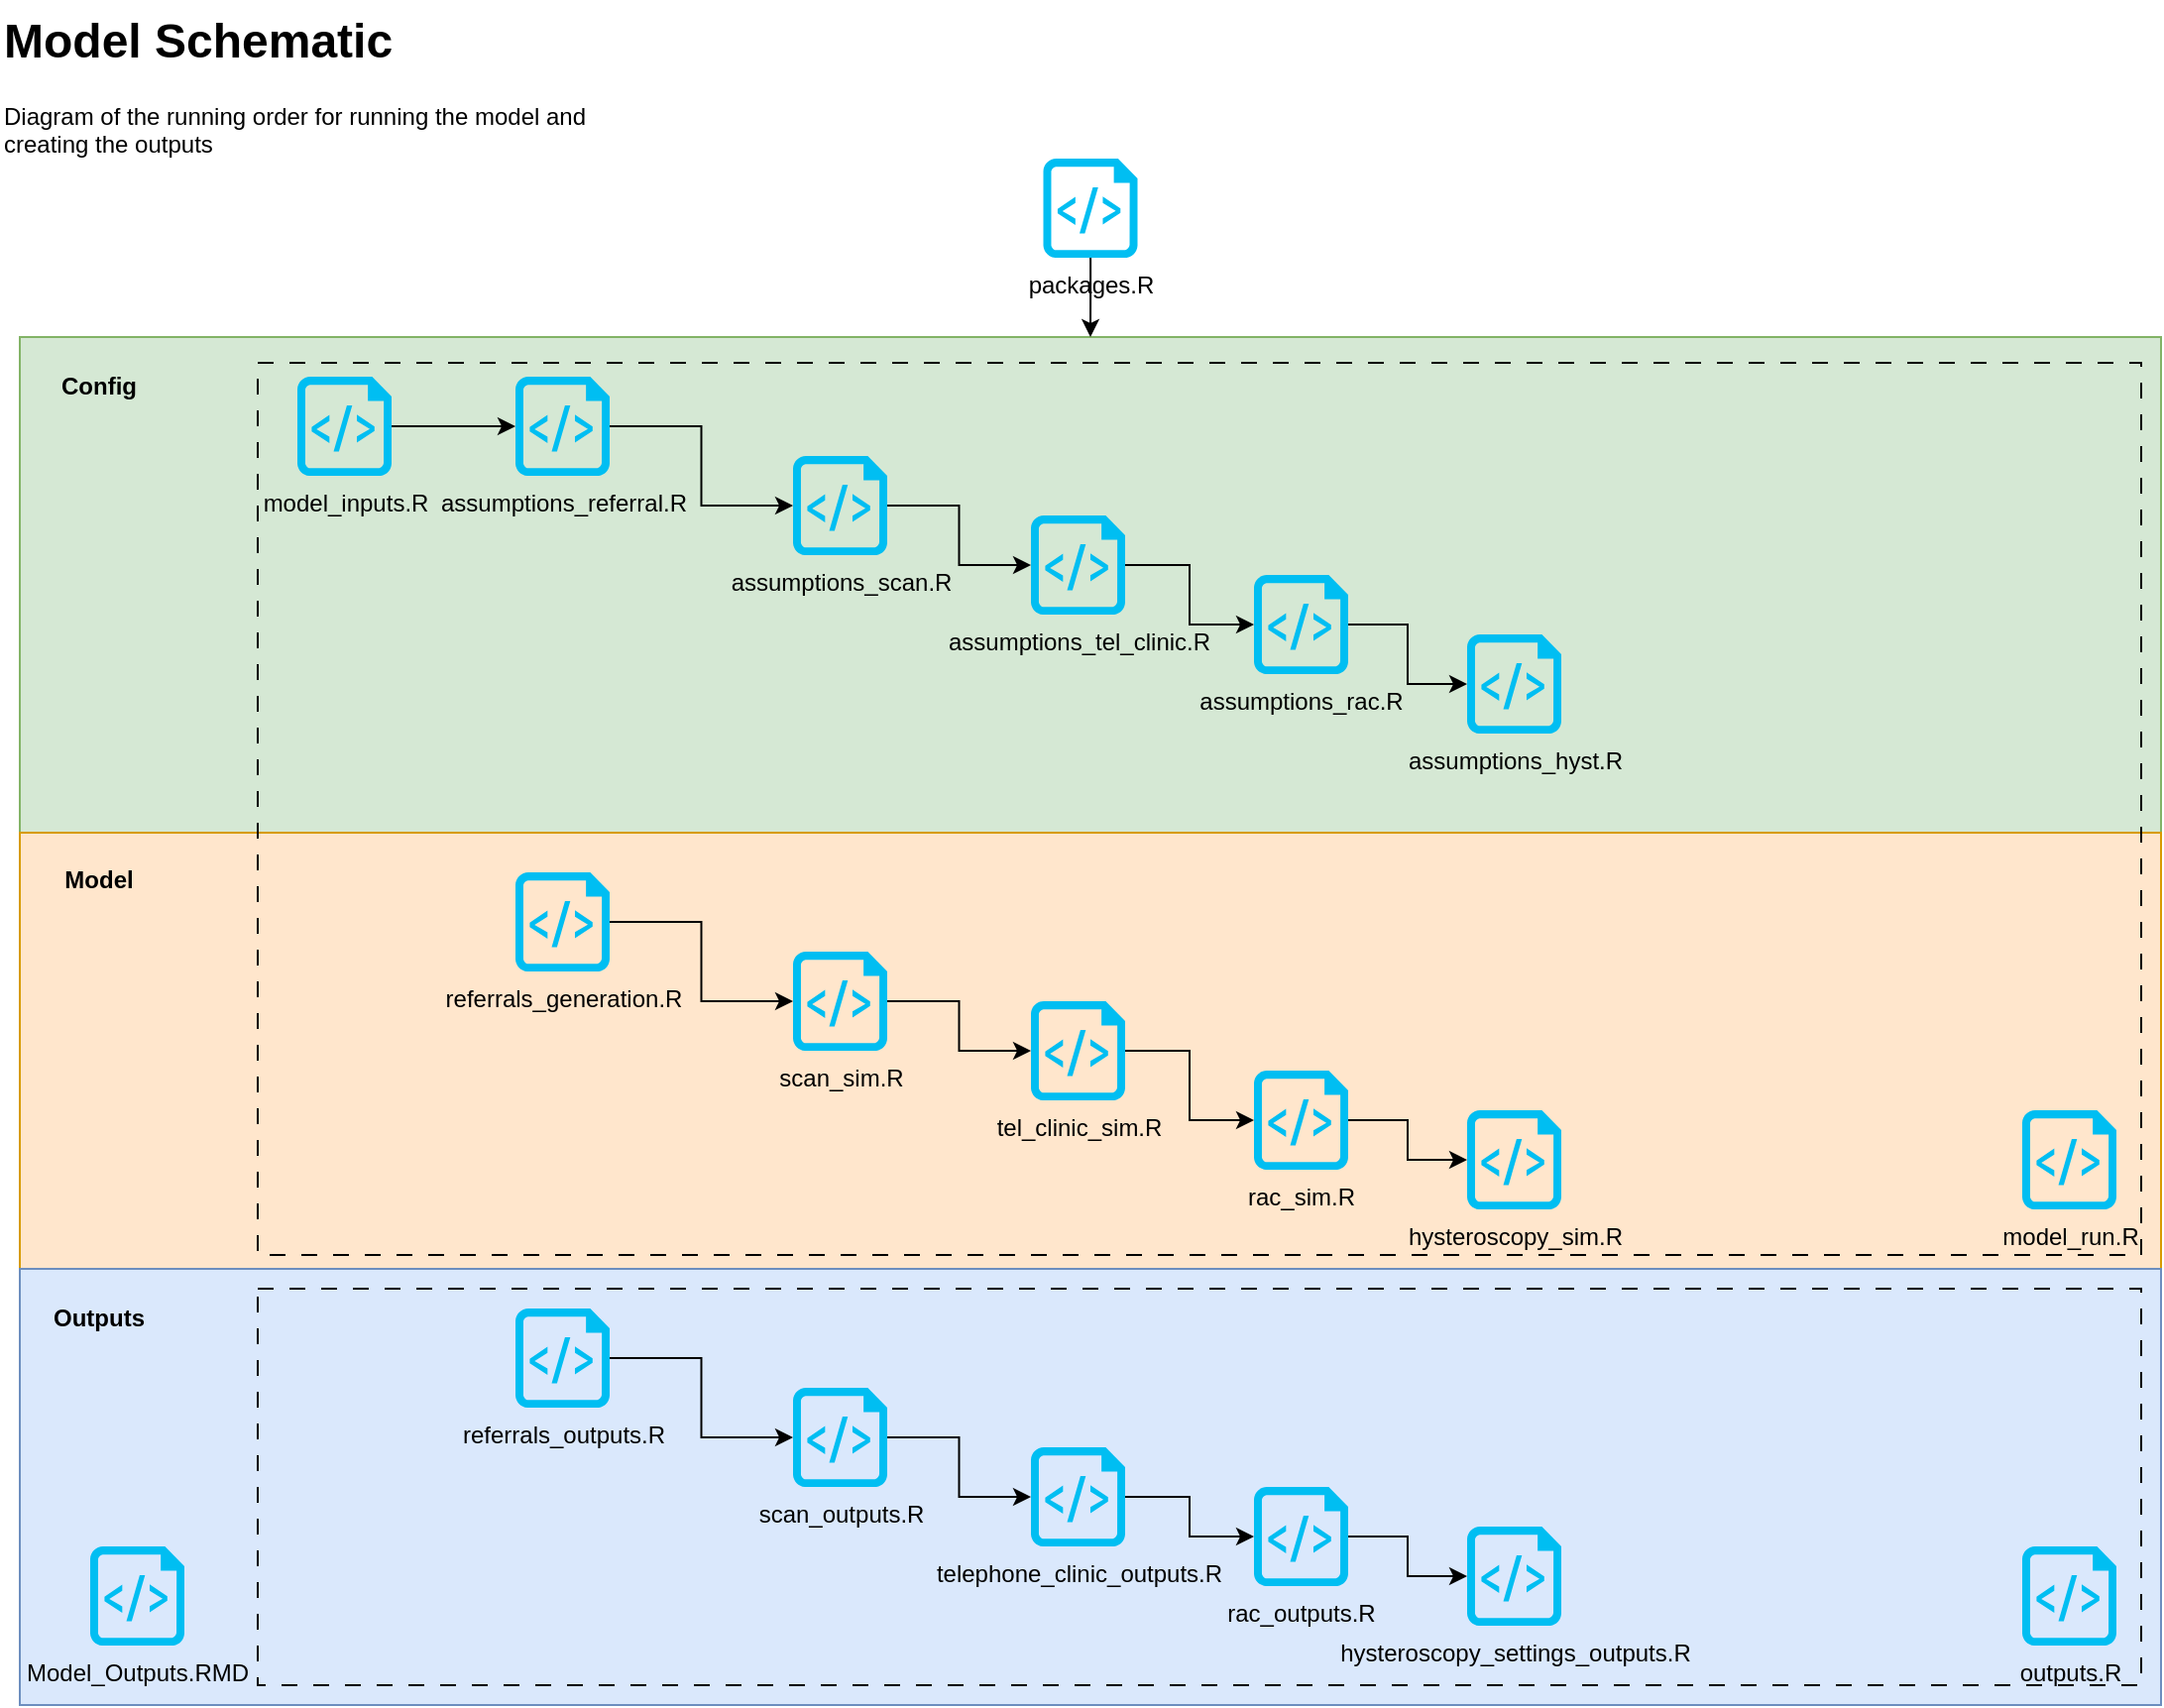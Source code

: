 <mxfile version="24.0.6" type="github">
  <diagram name="Page-1" id="BpXTntr0faYGVXR64ka3">
    <mxGraphModel dx="1434" dy="780" grid="1" gridSize="10" guides="1" tooltips="1" connect="1" arrows="1" fold="1" page="1" pageScale="1" pageWidth="1169" pageHeight="827" math="0" shadow="0">
      <root>
        <mxCell id="0" />
        <mxCell id="1" parent="0" />
        <mxCell id="XHFL5b93bTaz7UFCnNqk-1" value="" style="rounded=0;whiteSpace=wrap;html=1;fillColor=#d5e8d4;strokeColor=#82b366;" vertex="1" parent="1">
          <mxGeometry x="40" y="170" width="1080" height="250" as="geometry" />
        </mxCell>
        <mxCell id="XHFL5b93bTaz7UFCnNqk-3" value="" style="rounded=0;whiteSpace=wrap;html=1;fillColor=#ffe6cc;strokeColor=#d79b00;" vertex="1" parent="1">
          <mxGeometry x="40" y="420" width="1080" height="220" as="geometry" />
        </mxCell>
        <mxCell id="XHFL5b93bTaz7UFCnNqk-42" value="" style="rounded=0;whiteSpace=wrap;html=1;fillColor=none;strokeColor=default;dashed=1;dashPattern=8 8;" vertex="1" parent="1">
          <mxGeometry x="160" y="183" width="950" height="450" as="geometry" />
        </mxCell>
        <mxCell id="XHFL5b93bTaz7UFCnNqk-2" value="&lt;h1 style=&quot;margin-top: 0px;&quot;&gt;&lt;span style=&quot;background-color: initial;&quot;&gt;Model Schematic&lt;/span&gt;&lt;br&gt;&lt;/h1&gt;&lt;div&gt;&lt;span style=&quot;background-color: initial;&quot;&gt;Diagram of the running order for running the model and creating the outputs&lt;/span&gt;&lt;/div&gt;" style="text;html=1;whiteSpace=wrap;overflow=hidden;rounded=0;" vertex="1" parent="1">
          <mxGeometry x="30" width="300" height="80" as="geometry" />
        </mxCell>
        <mxCell id="XHFL5b93bTaz7UFCnNqk-4" value="" style="rounded=0;whiteSpace=wrap;html=1;fillColor=#dae8fc;strokeColor=#6c8ebf;" vertex="1" parent="1">
          <mxGeometry x="40" y="640" width="1080" height="220" as="geometry" />
        </mxCell>
        <mxCell id="XHFL5b93bTaz7UFCnNqk-5" value="Config" style="text;html=1;align=center;verticalAlign=middle;whiteSpace=wrap;rounded=0;fontStyle=1" vertex="1" parent="1">
          <mxGeometry x="50" y="180" width="60" height="30" as="geometry" />
        </mxCell>
        <mxCell id="XHFL5b93bTaz7UFCnNqk-6" value="Model" style="text;html=1;align=center;verticalAlign=middle;whiteSpace=wrap;rounded=0;fontStyle=1" vertex="1" parent="1">
          <mxGeometry x="50" y="429" width="60" height="30" as="geometry" />
        </mxCell>
        <mxCell id="XHFL5b93bTaz7UFCnNqk-7" value="Outputs" style="text;html=1;align=center;verticalAlign=middle;whiteSpace=wrap;rounded=0;fontStyle=1" vertex="1" parent="1">
          <mxGeometry x="50" y="650" width="60" height="30" as="geometry" />
        </mxCell>
        <mxCell id="XHFL5b93bTaz7UFCnNqk-44" style="edgeStyle=orthogonalEdgeStyle;rounded=0;orthogonalLoop=1;jettySize=auto;html=1;entryX=0.5;entryY=0;entryDx=0;entryDy=0;" edge="1" parent="1" source="XHFL5b93bTaz7UFCnNqk-9" target="XHFL5b93bTaz7UFCnNqk-1">
          <mxGeometry relative="1" as="geometry" />
        </mxCell>
        <mxCell id="XHFL5b93bTaz7UFCnNqk-9" value="packages.R" style="verticalLabelPosition=bottom;html=1;verticalAlign=top;align=center;strokeColor=none;fillColor=#00BEF2;shape=mxgraph.azure.script_file;pointerEvents=1;" vertex="1" parent="1">
          <mxGeometry x="556.25" y="80" width="47.5" height="50" as="geometry" />
        </mxCell>
        <mxCell id="XHFL5b93bTaz7UFCnNqk-10" value="model_inputs.R" style="verticalLabelPosition=bottom;html=1;verticalAlign=top;align=center;strokeColor=none;fillColor=#00BEF2;shape=mxgraph.azure.script_file;pointerEvents=1;" vertex="1" parent="1">
          <mxGeometry x="180" y="190" width="47.5" height="50" as="geometry" />
        </mxCell>
        <mxCell id="XHFL5b93bTaz7UFCnNqk-12" value="assumptions_referral.R" style="verticalLabelPosition=bottom;html=1;verticalAlign=top;align=center;strokeColor=none;fillColor=#00BEF2;shape=mxgraph.azure.script_file;pointerEvents=1;" vertex="1" parent="1">
          <mxGeometry x="290" y="190" width="47.5" height="50" as="geometry" />
        </mxCell>
        <mxCell id="XHFL5b93bTaz7UFCnNqk-13" value="assumptions_scan.R" style="verticalLabelPosition=bottom;html=1;verticalAlign=top;align=center;strokeColor=none;fillColor=#00BEF2;shape=mxgraph.azure.script_file;pointerEvents=1;" vertex="1" parent="1">
          <mxGeometry x="430" y="230" width="47.5" height="50" as="geometry" />
        </mxCell>
        <mxCell id="XHFL5b93bTaz7UFCnNqk-14" value="assumptions_tel_clinic.R" style="verticalLabelPosition=bottom;html=1;verticalAlign=top;align=center;strokeColor=none;fillColor=#00BEF2;shape=mxgraph.azure.script_file;pointerEvents=1;" vertex="1" parent="1">
          <mxGeometry x="550" y="260" width="47.5" height="50" as="geometry" />
        </mxCell>
        <mxCell id="XHFL5b93bTaz7UFCnNqk-15" value="assumptions_rac.R" style="verticalLabelPosition=bottom;html=1;verticalAlign=top;align=center;strokeColor=none;fillColor=#00BEF2;shape=mxgraph.azure.script_file;pointerEvents=1;" vertex="1" parent="1">
          <mxGeometry x="662.5" y="290" width="47.5" height="50" as="geometry" />
        </mxCell>
        <mxCell id="XHFL5b93bTaz7UFCnNqk-16" value="assumptions_hyst.R" style="verticalLabelPosition=bottom;html=1;verticalAlign=top;align=center;strokeColor=none;fillColor=#00BEF2;shape=mxgraph.azure.script_file;pointerEvents=1;" vertex="1" parent="1">
          <mxGeometry x="770" y="320" width="47.5" height="50" as="geometry" />
        </mxCell>
        <mxCell id="XHFL5b93bTaz7UFCnNqk-17" style="edgeStyle=orthogonalEdgeStyle;rounded=0;orthogonalLoop=1;jettySize=auto;html=1;entryX=0;entryY=0.5;entryDx=0;entryDy=0;entryPerimeter=0;" edge="1" parent="1" source="XHFL5b93bTaz7UFCnNqk-10" target="XHFL5b93bTaz7UFCnNqk-12">
          <mxGeometry relative="1" as="geometry" />
        </mxCell>
        <mxCell id="XHFL5b93bTaz7UFCnNqk-18" style="edgeStyle=orthogonalEdgeStyle;rounded=0;orthogonalLoop=1;jettySize=auto;html=1;entryX=0;entryY=0.5;entryDx=0;entryDy=0;entryPerimeter=0;" edge="1" parent="1" source="XHFL5b93bTaz7UFCnNqk-12" target="XHFL5b93bTaz7UFCnNqk-13">
          <mxGeometry relative="1" as="geometry" />
        </mxCell>
        <mxCell id="XHFL5b93bTaz7UFCnNqk-21" style="edgeStyle=orthogonalEdgeStyle;rounded=0;orthogonalLoop=1;jettySize=auto;html=1;entryX=0;entryY=0.5;entryDx=0;entryDy=0;entryPerimeter=0;" edge="1" parent="1" source="XHFL5b93bTaz7UFCnNqk-13" target="XHFL5b93bTaz7UFCnNqk-14">
          <mxGeometry relative="1" as="geometry" />
        </mxCell>
        <mxCell id="XHFL5b93bTaz7UFCnNqk-22" style="edgeStyle=orthogonalEdgeStyle;rounded=0;orthogonalLoop=1;jettySize=auto;html=1;entryX=0;entryY=0.5;entryDx=0;entryDy=0;entryPerimeter=0;" edge="1" parent="1" source="XHFL5b93bTaz7UFCnNqk-14" target="XHFL5b93bTaz7UFCnNqk-15">
          <mxGeometry relative="1" as="geometry" />
        </mxCell>
        <mxCell id="XHFL5b93bTaz7UFCnNqk-25" style="edgeStyle=orthogonalEdgeStyle;rounded=0;orthogonalLoop=1;jettySize=auto;html=1;entryX=0;entryY=0.5;entryDx=0;entryDy=0;entryPerimeter=0;" edge="1" parent="1" source="XHFL5b93bTaz7UFCnNqk-15" target="XHFL5b93bTaz7UFCnNqk-16">
          <mxGeometry relative="1" as="geometry" />
        </mxCell>
        <mxCell id="XHFL5b93bTaz7UFCnNqk-26" value="referrals_generation.R" style="verticalLabelPosition=bottom;html=1;verticalAlign=top;align=center;strokeColor=none;fillColor=#00BEF2;shape=mxgraph.azure.script_file;pointerEvents=1;" vertex="1" parent="1">
          <mxGeometry x="290" y="440" width="47.5" height="50" as="geometry" />
        </mxCell>
        <mxCell id="XHFL5b93bTaz7UFCnNqk-29" value="" style="edgeStyle=orthogonalEdgeStyle;rounded=0;orthogonalLoop=1;jettySize=auto;html=1;" edge="1" parent="1" source="XHFL5b93bTaz7UFCnNqk-27" target="XHFL5b93bTaz7UFCnNqk-28">
          <mxGeometry relative="1" as="geometry" />
        </mxCell>
        <mxCell id="XHFL5b93bTaz7UFCnNqk-27" value="scan_sim.R" style="verticalLabelPosition=bottom;html=1;verticalAlign=top;align=center;strokeColor=none;fillColor=#00BEF2;shape=mxgraph.azure.script_file;pointerEvents=1;" vertex="1" parent="1">
          <mxGeometry x="430" y="480" width="47.5" height="50" as="geometry" />
        </mxCell>
        <mxCell id="XHFL5b93bTaz7UFCnNqk-35" value="" style="edgeStyle=orthogonalEdgeStyle;rounded=0;orthogonalLoop=1;jettySize=auto;html=1;" edge="1" parent="1" source="XHFL5b93bTaz7UFCnNqk-28" target="XHFL5b93bTaz7UFCnNqk-34">
          <mxGeometry relative="1" as="geometry" />
        </mxCell>
        <mxCell id="XHFL5b93bTaz7UFCnNqk-28" value="tel_clinic_sim.R" style="verticalLabelPosition=bottom;html=1;verticalAlign=top;align=center;strokeColor=none;fillColor=#00BEF2;shape=mxgraph.azure.script_file;pointerEvents=1;" vertex="1" parent="1">
          <mxGeometry x="550" y="505" width="47.5" height="50" as="geometry" />
        </mxCell>
        <mxCell id="XHFL5b93bTaz7UFCnNqk-31" style="edgeStyle=orthogonalEdgeStyle;rounded=0;orthogonalLoop=1;jettySize=auto;html=1;entryX=0;entryY=0.5;entryDx=0;entryDy=0;entryPerimeter=0;" edge="1" parent="1" source="XHFL5b93bTaz7UFCnNqk-26" target="XHFL5b93bTaz7UFCnNqk-27">
          <mxGeometry relative="1" as="geometry" />
        </mxCell>
        <mxCell id="XHFL5b93bTaz7UFCnNqk-37" value="" style="edgeStyle=orthogonalEdgeStyle;rounded=0;orthogonalLoop=1;jettySize=auto;html=1;" edge="1" parent="1" source="XHFL5b93bTaz7UFCnNqk-34" target="XHFL5b93bTaz7UFCnNqk-36">
          <mxGeometry relative="1" as="geometry" />
        </mxCell>
        <mxCell id="XHFL5b93bTaz7UFCnNqk-34" value="rac_sim.R" style="verticalLabelPosition=bottom;html=1;verticalAlign=top;align=center;strokeColor=none;fillColor=#00BEF2;shape=mxgraph.azure.script_file;pointerEvents=1;" vertex="1" parent="1">
          <mxGeometry x="662.5" y="540" width="47.5" height="50" as="geometry" />
        </mxCell>
        <mxCell id="XHFL5b93bTaz7UFCnNqk-36" value="hysteroscopy_sim.R" style="verticalLabelPosition=bottom;html=1;verticalAlign=top;align=center;strokeColor=none;fillColor=#00BEF2;shape=mxgraph.azure.script_file;pointerEvents=1;" vertex="1" parent="1">
          <mxGeometry x="770" y="560" width="47.5" height="50" as="geometry" />
        </mxCell>
        <mxCell id="XHFL5b93bTaz7UFCnNqk-39" value="model_run.R" style="verticalLabelPosition=bottom;html=1;verticalAlign=top;align=center;strokeColor=none;fillColor=#00BEF2;shape=mxgraph.azure.script_file;pointerEvents=1;" vertex="1" parent="1">
          <mxGeometry x="1050" y="560" width="47.5" height="50" as="geometry" />
        </mxCell>
        <mxCell id="XHFL5b93bTaz7UFCnNqk-45" value="referrals_outputs.R" style="verticalLabelPosition=bottom;html=1;verticalAlign=top;align=center;strokeColor=none;fillColor=#00BEF2;shape=mxgraph.azure.script_file;pointerEvents=1;" vertex="1" parent="1">
          <mxGeometry x="290" y="660" width="47.5" height="50" as="geometry" />
        </mxCell>
        <mxCell id="XHFL5b93bTaz7UFCnNqk-46" value="scan_outputs.R" style="verticalLabelPosition=bottom;html=1;verticalAlign=top;align=center;strokeColor=none;fillColor=#00BEF2;shape=mxgraph.azure.script_file;pointerEvents=1;" vertex="1" parent="1">
          <mxGeometry x="430" y="700" width="47.5" height="50" as="geometry" />
        </mxCell>
        <mxCell id="XHFL5b93bTaz7UFCnNqk-47" value="telephone_clinic_outputs.R" style="verticalLabelPosition=bottom;html=1;verticalAlign=top;align=center;strokeColor=none;fillColor=#00BEF2;shape=mxgraph.azure.script_file;pointerEvents=1;" vertex="1" parent="1">
          <mxGeometry x="550" y="730" width="47.5" height="50" as="geometry" />
        </mxCell>
        <mxCell id="XHFL5b93bTaz7UFCnNqk-48" value="rac_outputs.R" style="verticalLabelPosition=bottom;html=1;verticalAlign=top;align=center;strokeColor=none;fillColor=#00BEF2;shape=mxgraph.azure.script_file;pointerEvents=1;" vertex="1" parent="1">
          <mxGeometry x="662.5" y="750" width="47.5" height="50" as="geometry" />
        </mxCell>
        <mxCell id="XHFL5b93bTaz7UFCnNqk-49" value="hysteroscopy_settings_outputs.R" style="verticalLabelPosition=bottom;html=1;verticalAlign=top;align=center;strokeColor=none;fillColor=#00BEF2;shape=mxgraph.azure.script_file;pointerEvents=1;" vertex="1" parent="1">
          <mxGeometry x="770" y="770" width="47.5" height="50" as="geometry" />
        </mxCell>
        <mxCell id="XHFL5b93bTaz7UFCnNqk-50" style="edgeStyle=orthogonalEdgeStyle;rounded=0;orthogonalLoop=1;jettySize=auto;html=1;entryX=0;entryY=0.5;entryDx=0;entryDy=0;entryPerimeter=0;" edge="1" parent="1" source="XHFL5b93bTaz7UFCnNqk-45" target="XHFL5b93bTaz7UFCnNqk-46">
          <mxGeometry relative="1" as="geometry" />
        </mxCell>
        <mxCell id="XHFL5b93bTaz7UFCnNqk-51" style="edgeStyle=orthogonalEdgeStyle;rounded=0;orthogonalLoop=1;jettySize=auto;html=1;entryX=0;entryY=0.5;entryDx=0;entryDy=0;entryPerimeter=0;" edge="1" parent="1" source="XHFL5b93bTaz7UFCnNqk-46" target="XHFL5b93bTaz7UFCnNqk-47">
          <mxGeometry relative="1" as="geometry" />
        </mxCell>
        <mxCell id="XHFL5b93bTaz7UFCnNqk-52" style="edgeStyle=orthogonalEdgeStyle;rounded=0;orthogonalLoop=1;jettySize=auto;html=1;entryX=0;entryY=0.5;entryDx=0;entryDy=0;entryPerimeter=0;" edge="1" parent="1" source="XHFL5b93bTaz7UFCnNqk-47" target="XHFL5b93bTaz7UFCnNqk-48">
          <mxGeometry relative="1" as="geometry" />
        </mxCell>
        <mxCell id="XHFL5b93bTaz7UFCnNqk-53" style="edgeStyle=orthogonalEdgeStyle;rounded=0;orthogonalLoop=1;jettySize=auto;html=1;entryX=0;entryY=0.5;entryDx=0;entryDy=0;entryPerimeter=0;" edge="1" parent="1" source="XHFL5b93bTaz7UFCnNqk-48" target="XHFL5b93bTaz7UFCnNqk-49">
          <mxGeometry relative="1" as="geometry" />
        </mxCell>
        <mxCell id="XHFL5b93bTaz7UFCnNqk-54" value="outputs.R" style="verticalLabelPosition=bottom;html=1;verticalAlign=top;align=center;strokeColor=none;fillColor=#00BEF2;shape=mxgraph.azure.script_file;pointerEvents=1;" vertex="1" parent="1">
          <mxGeometry x="1050" y="780" width="47.5" height="50" as="geometry" />
        </mxCell>
        <mxCell id="XHFL5b93bTaz7UFCnNqk-57" value="" style="rounded=0;whiteSpace=wrap;html=1;fillColor=none;strokeColor=default;dashed=1;dashPattern=8 8;" vertex="1" parent="1">
          <mxGeometry x="160" y="650" width="950" height="200" as="geometry" />
        </mxCell>
        <mxCell id="XHFL5b93bTaz7UFCnNqk-58" value="Model_Outputs.RMD" style="verticalLabelPosition=bottom;html=1;verticalAlign=top;align=center;strokeColor=none;fillColor=#00BEF2;shape=mxgraph.azure.script_file;pointerEvents=1;" vertex="1" parent="1">
          <mxGeometry x="75.5" y="780" width="47.5" height="50" as="geometry" />
        </mxCell>
      </root>
    </mxGraphModel>
  </diagram>
</mxfile>
